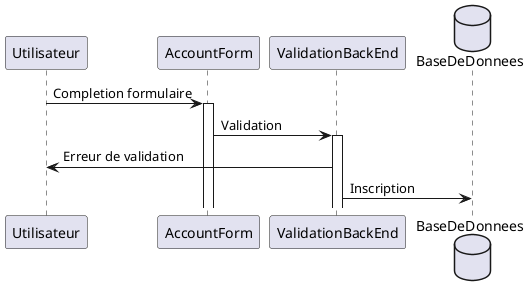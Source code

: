 @startuml

participant Utilisateur

Utilisateur -> AccountForm : Completion formulaire
activate AccountForm



AccountForm -> ValidationBackEnd : Validation
activate ValidationBackEnd

database BaseDeDonnees as BaseDeDonnees

ValidationBackEnd -> Utilisateur : Erreur de validation
ValidationBackEnd -> BaseDeDonnees : Inscription

@enduml

@startuml

participant Utilisateur


Utilisateur -> AccountForm : Completion formulaire
activate AccountForm


AccountForm -> ValidationBackEnd : Validation
activate ValidationBackEnd

database BaseDeDonnees as BaseDeDonnees

ValidationBackEnd -> Utilisateur : Erreur de validation
ValidationBackEnd -> BaseDeDonnees : Inscription

alt Succès
    BaseDeDonnees -> ValidationBackEnd : Écriture réussie
    ValidationBackEnd -> Utilisateur : Page de confirmation   

else Erreur
    BaseDeDonnees -> ValidationBackEnd : Err. Écriture
    ValidationBackEnd -> Utilisateur : Page d'erreur

end

@enduml